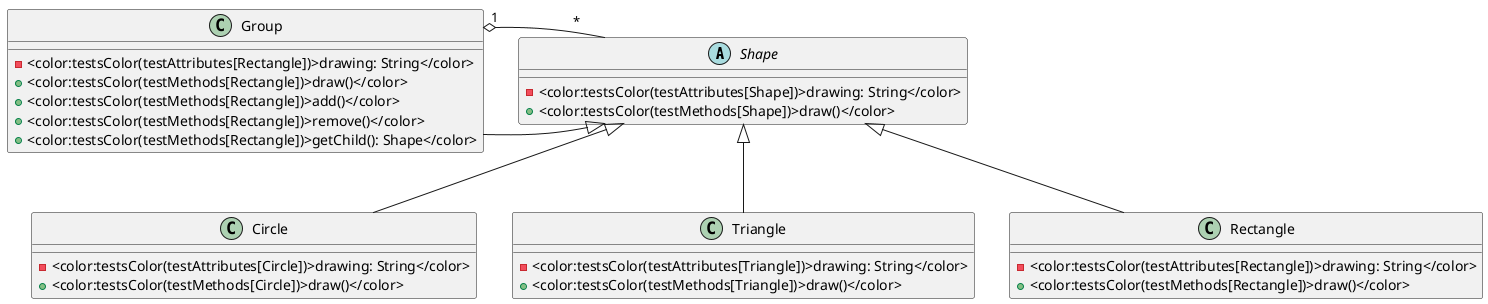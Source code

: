 @startuml

abstract class Shape {
-<color:testsColor(testAttributes[Shape])>drawing: String</color>
+<color:testsColor(testMethods[Shape])>draw()</color>
}

class Circle {
-<color:testsColor(testAttributes[Circle])>drawing: String</color>
+<color:testsColor(testMethods[Circle])>draw()</color>
}

class Triangle {
-<color:testsColor(testAttributes[Triangle])>drawing: String</color>
+<color:testsColor(testMethods[Triangle])>draw()</color>
}

class Rectangle {
-<color:testsColor(testAttributes[Rectangle])>drawing: String</color>
+<color:testsColor(testMethods[Rectangle])>draw()</color>
}

class Group {
-<color:testsColor(testAttributes[Rectangle])>drawing: String</color>
+<color:testsColor(testMethods[Rectangle])>draw()</color>
+<color:testsColor(testMethods[Rectangle])>add()</color>
+<color:testsColor(testMethods[Rectangle])>remove()</color>
+<color:testsColor(testMethods[Rectangle])>getChild(): Shape</color>
}

Circle -up-|> Shape 
Triangle -up-|> Shape 
Rectangle -up-|> Shape 
Group -up-|> Shape 
Shape "*" -left-o "1" Group


@enduml